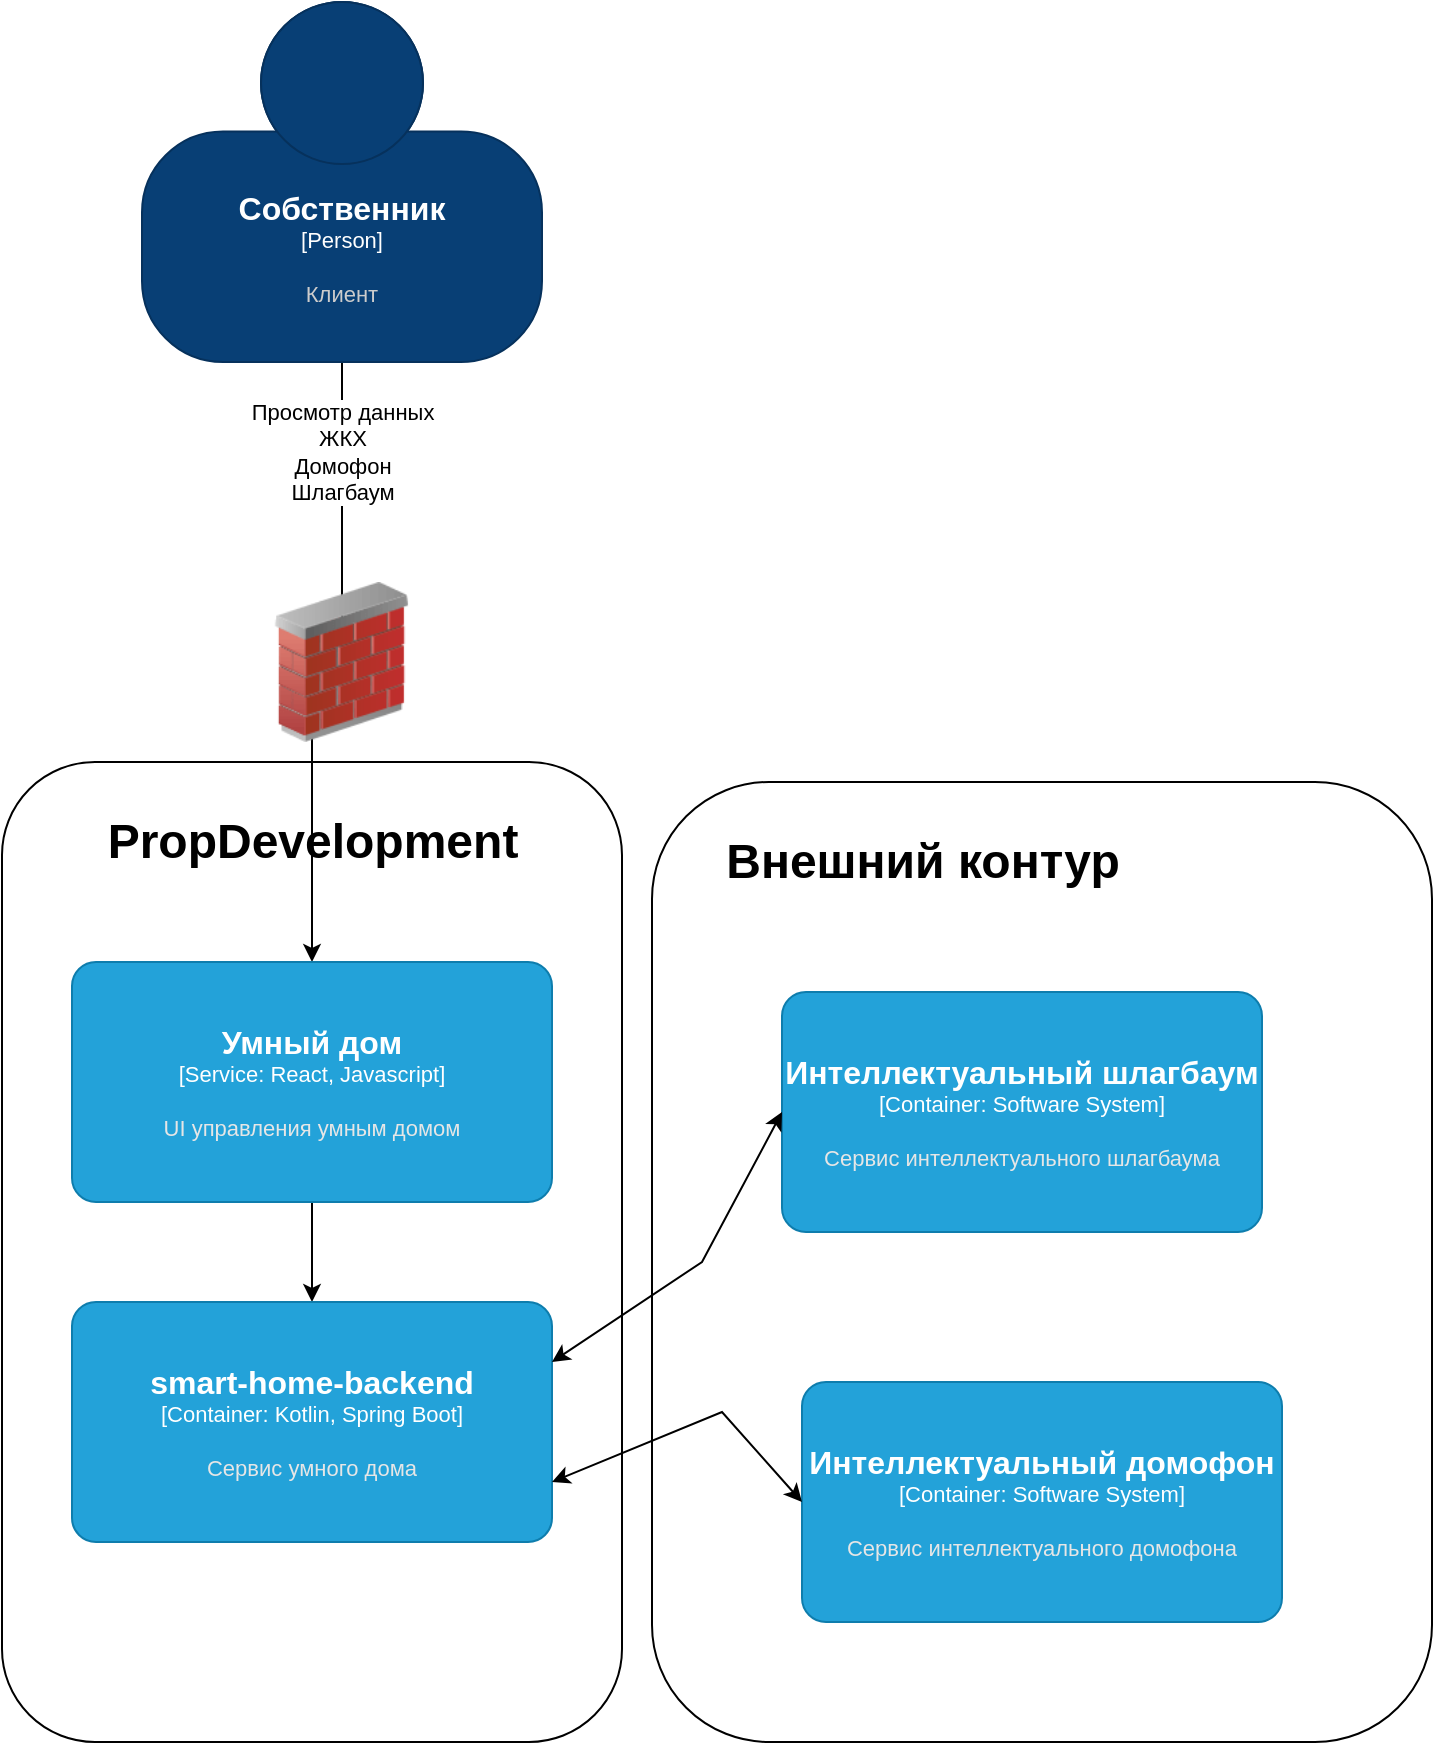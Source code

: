 <mxfile version="27.1.4">
  <diagram name="Страница — 1" id="AA9cZ-glA_Fp__WyKTjR">
    <mxGraphModel dx="2922" dy="705" grid="1" gridSize="10" guides="1" tooltips="1" connect="1" arrows="1" fold="1" page="1" pageScale="1" pageWidth="827" pageHeight="1169" math="0" shadow="0">
      <root>
        <mxCell id="0" />
        <mxCell id="1" parent="0" />
        <mxCell id="T0ZLLO5j16EVrAMJb6VX-7" value="" style="rounded=1;whiteSpace=wrap;html=1;" vertex="1" parent="1">
          <mxGeometry x="-1610" y="440" width="310" height="490" as="geometry" />
        </mxCell>
        <mxCell id="T0ZLLO5j16EVrAMJb6VX-1" value="" style="rounded=1;whiteSpace=wrap;html=1;" vertex="1" parent="1">
          <mxGeometry x="-1285" y="450" width="390" height="480" as="geometry" />
        </mxCell>
        <mxCell id="3_PYRA9TSe4MA0RE0muR-2" style="edgeStyle=orthogonalEdgeStyle;rounded=0;orthogonalLoop=1;jettySize=auto;html=1;entryX=0.5;entryY=0;entryDx=0;entryDy=0;entryPerimeter=0;" parent="1" target="3_PYRA9TSe4MA0RE0muR-3" edge="1">
          <mxGeometry relative="1" as="geometry">
            <mxPoint x="-1810.08" y="400" as="targetPoint" />
            <mxPoint x="-1440" y="240" as="sourcePoint" />
            <Array as="points">
              <mxPoint x="-1440" y="391" />
              <mxPoint x="-1455" y="391" />
            </Array>
          </mxGeometry>
        </mxCell>
        <mxCell id="3_PYRA9TSe4MA0RE0muR-14" value="Просмотр данных&lt;div&gt;ЖКХ&lt;/div&gt;&lt;div&gt;Домофон&lt;/div&gt;&lt;div&gt;Шлагбаум&lt;/div&gt;" style="edgeLabel;html=1;align=center;verticalAlign=middle;resizable=0;points=[];" parent="3_PYRA9TSe4MA0RE0muR-2" vertex="1" connectable="0">
          <mxGeometry x="-0.715" relative="1" as="geometry">
            <mxPoint as="offset" />
          </mxGeometry>
        </mxCell>
        <mxCell id="3_PYRA9TSe4MA0RE0muR-7" style="edgeStyle=orthogonalEdgeStyle;rounded=0;orthogonalLoop=1;jettySize=auto;html=1;exitX=0.5;exitY=1;exitDx=0;exitDy=0;exitPerimeter=0;" parent="1" source="3_PYRA9TSe4MA0RE0muR-3" target="3_PYRA9TSe4MA0RE0muR-6" edge="1">
          <mxGeometry relative="1" as="geometry" />
        </mxCell>
        <object placeholders="1" c4Name="Умный дом" c4Type="Service" c4Technology="React, Javascript" c4Description="UI управления умным домом" label="&lt;font style=&quot;font-size: 16px&quot;&gt;&lt;b&gt;%c4Name%&lt;/b&gt;&lt;/font&gt;&lt;div&gt;[%c4Type%: %c4Technology%]&lt;/div&gt;&lt;br&gt;&lt;div&gt;&lt;font style=&quot;font-size: 11px&quot;&gt;&lt;font color=&quot;#E6E6E6&quot;&gt;%c4Description%&lt;/font&gt;&lt;/div&gt;" id="3_PYRA9TSe4MA0RE0muR-3">
          <mxCell style="rounded=1;whiteSpace=wrap;html=1;fontSize=11;labelBackgroundColor=none;fillColor=#23A2D9;fontColor=#ffffff;align=center;arcSize=10;strokeColor=#0E7DAD;metaEdit=1;resizable=0;points=[[0.25,0,0],[0.5,0,0],[0.75,0,0],[1,0.25,0],[1,0.5,0],[1,0.75,0],[0.75,1,0],[0.5,1,0],[0.25,1,0],[0,0.75,0],[0,0.5,0],[0,0.25,0]];" parent="1" vertex="1">
            <mxGeometry x="-1575" y="540" width="240" height="120" as="geometry" />
          </mxCell>
        </object>
        <mxCell id="3_PYRA9TSe4MA0RE0muR-4" value="" style="image;html=1;image=img/lib/clip_art/networking/Firewall_02_128x128.png" parent="1" vertex="1">
          <mxGeometry x="-1480" y="350" width="80" height="80" as="geometry" />
        </mxCell>
        <object placeholders="1" c4Name="Собственник" c4Type="Person" c4Description="Клиент" label="&lt;font style=&quot;font-size: 16px&quot;&gt;&lt;b&gt;%c4Name%&lt;/b&gt;&lt;/font&gt;&lt;div&gt;[%c4Type%]&lt;/div&gt;&lt;br&gt;&lt;div&gt;&lt;font style=&quot;font-size: 11px&quot;&gt;&lt;font color=&quot;#cccccc&quot;&gt;%c4Description%&lt;/font&gt;&lt;/div&gt;" id="3_PYRA9TSe4MA0RE0muR-5">
          <mxCell style="html=1;fontSize=11;dashed=0;whiteSpace=wrap;fillColor=#083F75;strokeColor=#06315C;fontColor=#ffffff;shape=mxgraph.c4.person2;align=center;metaEdit=1;points=[[0.5,0,0],[1,0.5,0],[1,0.75,0],[0.75,1,0],[0.5,1,0],[0.25,1,0],[0,0.75,0],[0,0.5,0]];resizable=0;" parent="1" vertex="1">
            <mxGeometry x="-1540" y="60" width="200" height="180" as="geometry" />
          </mxCell>
        </object>
        <object placeholders="1" c4Name="smart-home-backend" c4Type="Container" c4Technology="Kotlin, Spring Boot" c4Description="Сервис умного дома" label="&lt;font style=&quot;font-size: 16px&quot;&gt;&lt;b&gt;%c4Name%&lt;/b&gt;&lt;/font&gt;&lt;div&gt;[%c4Type%: %c4Technology%]&lt;/div&gt;&lt;br&gt;&lt;div&gt;&lt;font style=&quot;font-size: 11px&quot;&gt;&lt;font color=&quot;#E6E6E6&quot;&gt;%c4Description%&lt;/font&gt;&lt;/div&gt;" id="3_PYRA9TSe4MA0RE0muR-6">
          <mxCell style="rounded=1;whiteSpace=wrap;html=1;fontSize=11;labelBackgroundColor=none;fillColor=#23A2D9;fontColor=#ffffff;align=center;arcSize=10;strokeColor=#0E7DAD;metaEdit=1;resizable=0;points=[[0.25,0,0],[0.5,0,0],[0.75,0,0],[1,0.25,0],[1,0.5,0],[1,0.75,0],[0.75,1,0],[0.5,1,0],[0.25,1,0],[0,0.75,0],[0,0.5,0],[0,0.25,0]];" parent="1" vertex="1">
            <mxGeometry x="-1575" y="710" width="240" height="120" as="geometry" />
          </mxCell>
        </object>
        <object placeholders="1" c4Name="Интеллектуальный шлагбаум" c4Type="Container" c4Technology="Software System" c4Description="Сервис интеллектуального шлагбаума" label="&lt;font style=&quot;font-size: 16px&quot;&gt;&lt;b&gt;%c4Name%&lt;/b&gt;&lt;/font&gt;&lt;div&gt;[%c4Type%: %c4Technology%]&lt;/div&gt;&lt;br&gt;&lt;div&gt;&lt;font style=&quot;font-size: 11px&quot;&gt;&lt;font color=&quot;#E6E6E6&quot;&gt;%c4Description%&lt;/font&gt;&lt;/div&gt;" id="3_PYRA9TSe4MA0RE0muR-8">
          <mxCell style="rounded=1;whiteSpace=wrap;html=1;fontSize=11;labelBackgroundColor=none;fillColor=#23A2D9;fontColor=#ffffff;align=center;arcSize=10;strokeColor=#0E7DAD;metaEdit=1;resizable=0;points=[[0.25,0,0],[0.5,0,0],[0.75,0,0],[1,0.25,0],[1,0.5,0],[1,0.75,0],[0.75,1,0],[0.5,1,0],[0.25,1,0],[0,0.75,0],[0,0.5,0],[0,0.25,0]];" parent="1" vertex="1">
            <mxGeometry x="-1220" y="555" width="240" height="120" as="geometry" />
          </mxCell>
        </object>
        <object placeholders="1" c4Name="Интеллектуальный домофон" c4Type="Container" c4Technology="Software System" c4Description="Сервис интеллектуального домофона" label="&lt;font style=&quot;font-size: 16px&quot;&gt;&lt;b&gt;%c4Name%&lt;/b&gt;&lt;/font&gt;&lt;div&gt;[%c4Type%: %c4Technology%]&lt;/div&gt;&lt;br&gt;&lt;div&gt;&lt;font style=&quot;font-size: 11px&quot;&gt;&lt;font color=&quot;#E6E6E6&quot;&gt;%c4Description%&lt;/font&gt;&lt;/div&gt;" id="3_PYRA9TSe4MA0RE0muR-12">
          <mxCell style="rounded=1;whiteSpace=wrap;html=1;fontSize=11;labelBackgroundColor=none;fillColor=#23A2D9;fontColor=#ffffff;align=center;arcSize=10;strokeColor=#0E7DAD;metaEdit=1;resizable=0;points=[[0.25,0,0],[0.5,0,0],[0.75,0,0],[1,0.25,0],[1,0.5,0],[1,0.75,0],[0.75,1,0],[0.5,1,0],[0.25,1,0],[0,0.75,0],[0,0.5,0],[0,0.25,0]];" parent="1" vertex="1">
            <mxGeometry x="-1210" y="750" width="240" height="120" as="geometry" />
          </mxCell>
        </object>
        <mxCell id="T0ZLLO5j16EVrAMJb6VX-2" value="" style="endArrow=classic;startArrow=classic;html=1;rounded=0;exitX=1;exitY=0.25;exitDx=0;exitDy=0;exitPerimeter=0;entryX=0;entryY=0.5;entryDx=0;entryDy=0;entryPerimeter=0;" edge="1" parent="1" source="3_PYRA9TSe4MA0RE0muR-6" target="3_PYRA9TSe4MA0RE0muR-8">
          <mxGeometry width="50" height="50" relative="1" as="geometry">
            <mxPoint x="-1110" y="640" as="sourcePoint" />
            <mxPoint x="-1060" y="590" as="targetPoint" />
            <Array as="points">
              <mxPoint x="-1260" y="690" />
            </Array>
          </mxGeometry>
        </mxCell>
        <mxCell id="T0ZLLO5j16EVrAMJb6VX-3" value="" style="endArrow=classic;startArrow=classic;html=1;rounded=0;exitX=1;exitY=0.75;exitDx=0;exitDy=0;exitPerimeter=0;entryX=0;entryY=0.5;entryDx=0;entryDy=0;entryPerimeter=0;" edge="1" parent="1" source="3_PYRA9TSe4MA0RE0muR-6" target="3_PYRA9TSe4MA0RE0muR-12">
          <mxGeometry width="50" height="50" relative="1" as="geometry">
            <mxPoint x="-1110" y="640" as="sourcePoint" />
            <mxPoint x="-1060" y="590" as="targetPoint" />
            <Array as="points">
              <mxPoint x="-1250" y="765" />
            </Array>
          </mxGeometry>
        </mxCell>
        <mxCell id="T0ZLLO5j16EVrAMJb6VX-6" value="Внешний контур" style="text;strokeColor=none;fillColor=none;html=1;fontSize=24;fontStyle=1;verticalAlign=middle;align=center;" vertex="1" parent="1">
          <mxGeometry x="-1200" y="470" width="100" height="40" as="geometry" />
        </mxCell>
        <mxCell id="T0ZLLO5j16EVrAMJb6VX-8" value="PropDevelopment" style="text;strokeColor=none;fillColor=none;html=1;fontSize=24;fontStyle=1;verticalAlign=middle;align=center;" vertex="1" parent="1">
          <mxGeometry x="-1505" y="460" width="100" height="40" as="geometry" />
        </mxCell>
      </root>
    </mxGraphModel>
  </diagram>
</mxfile>
